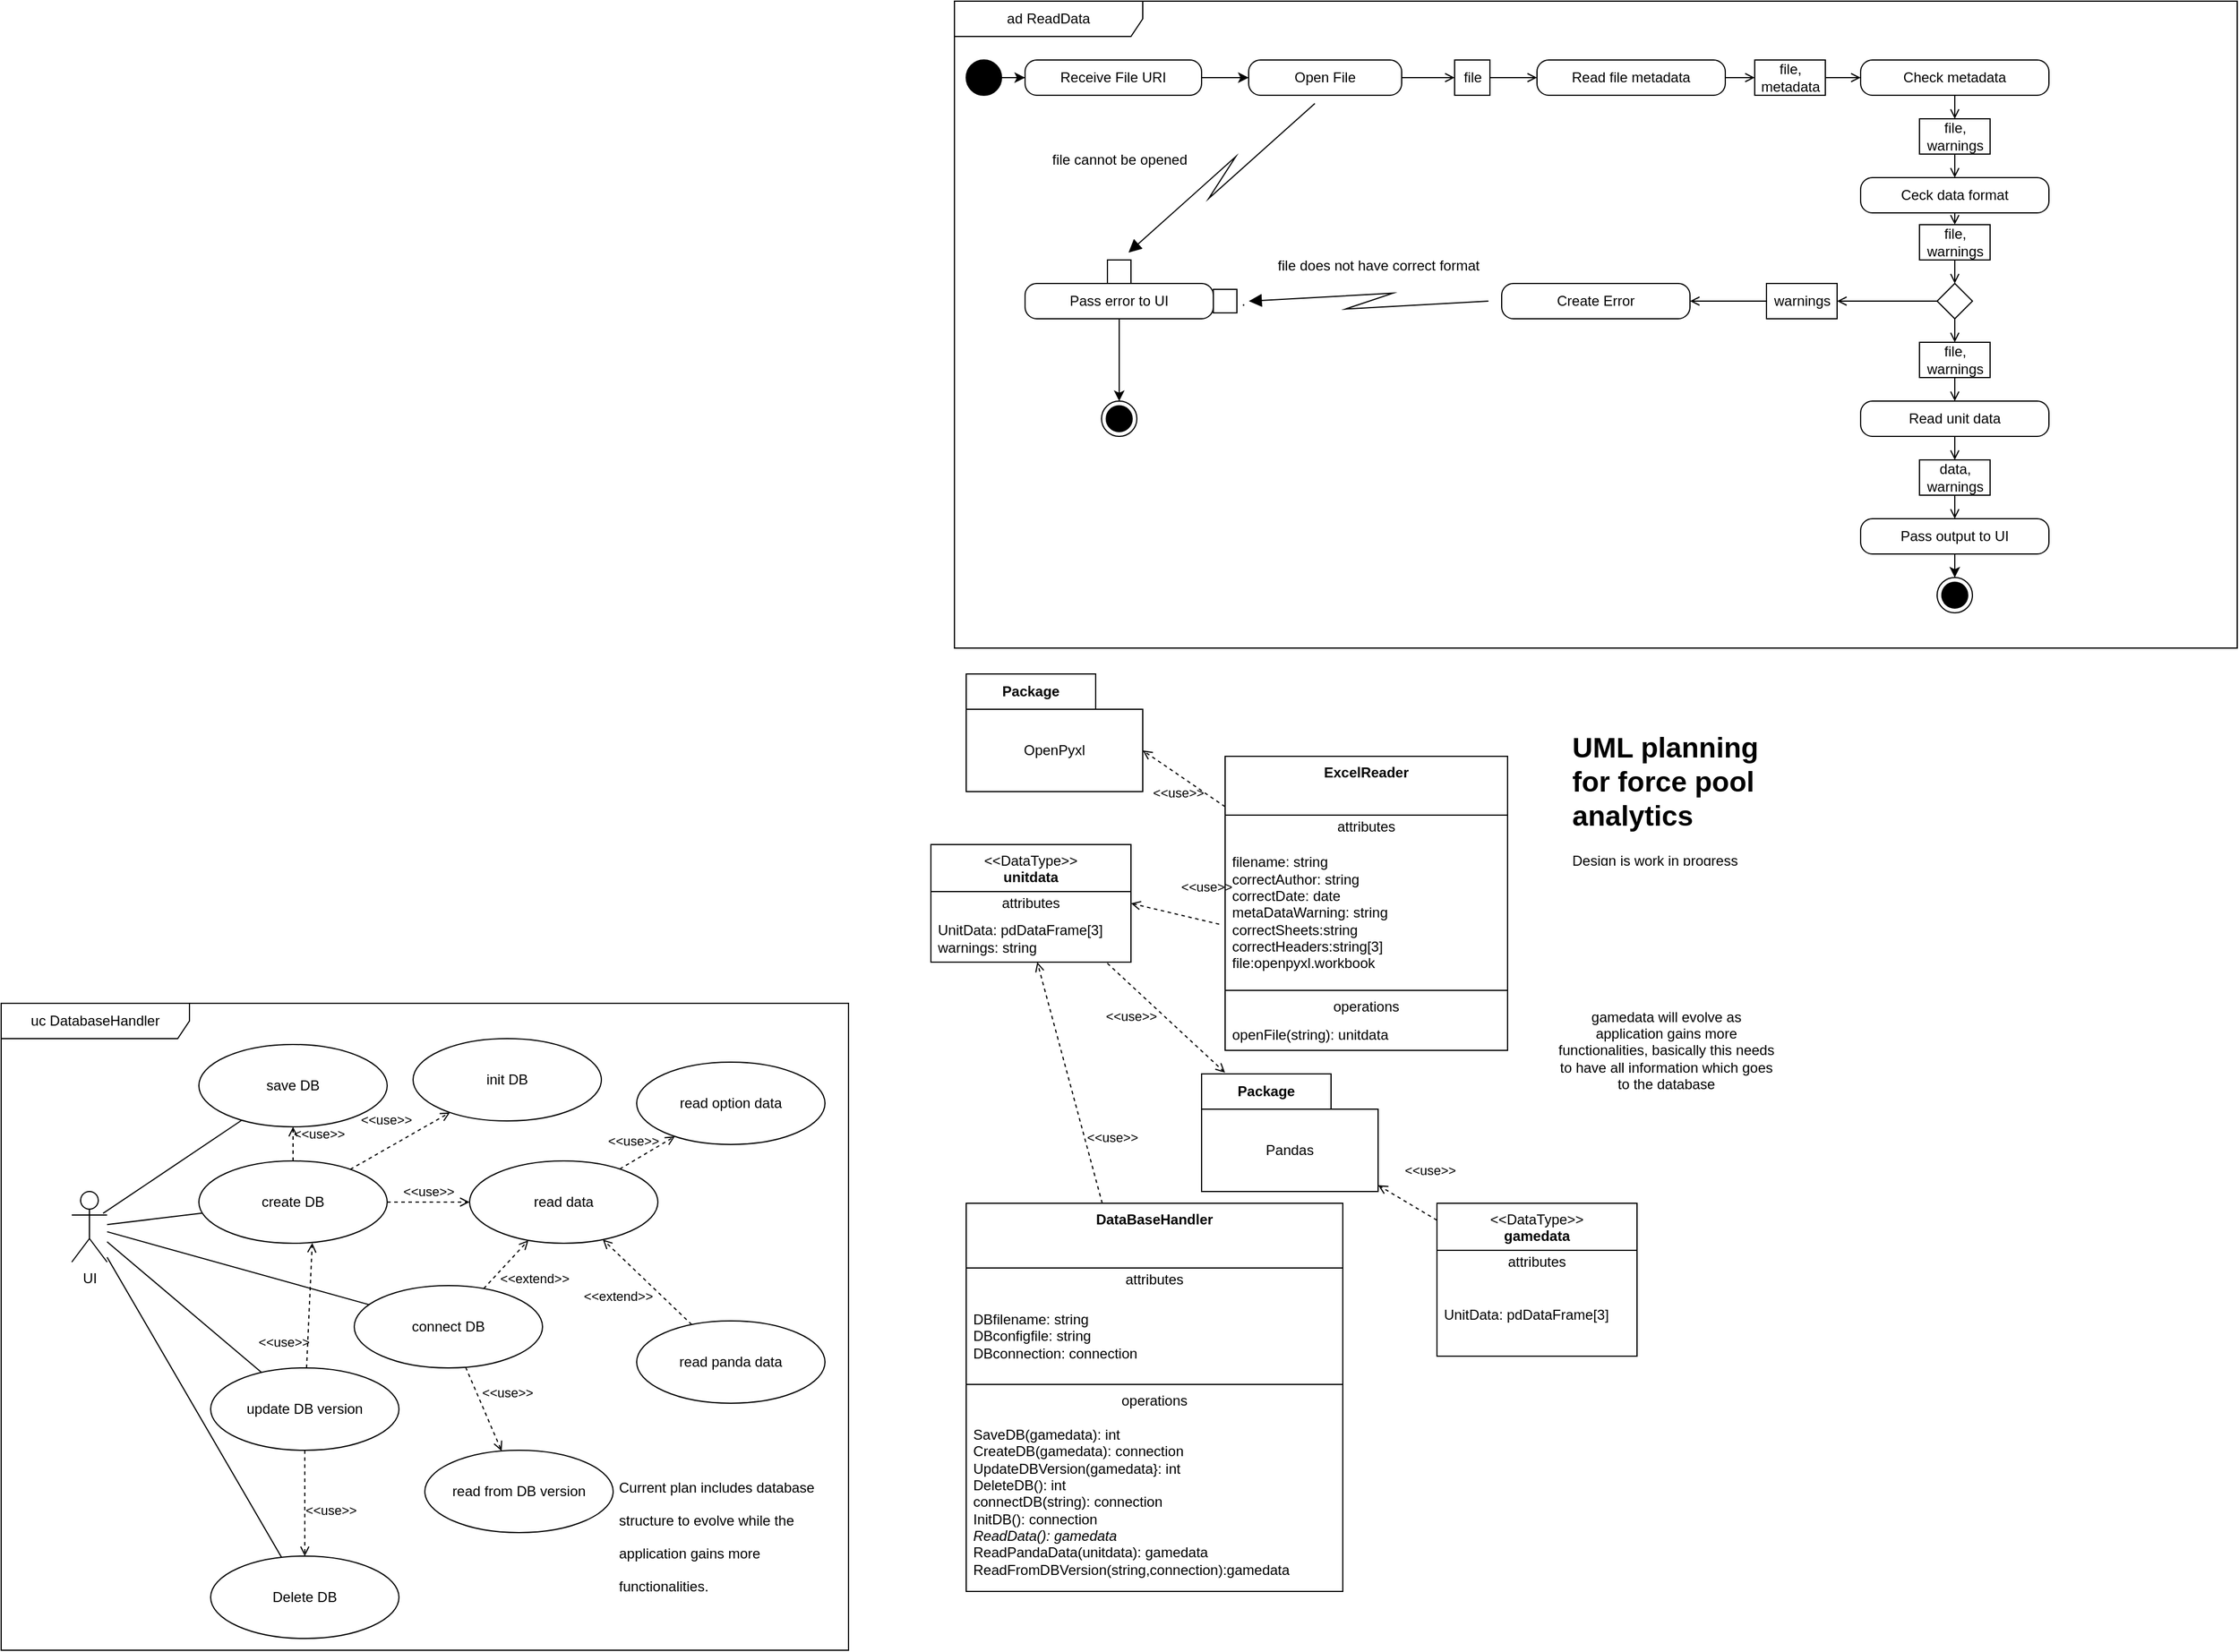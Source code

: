 <mxfile version="21.6.8" type="device">
  <diagram name="Page-1" id="DOlFsJQFJfXhihcVREWI">
    <mxGraphModel dx="3184" dy="1903" grid="1" gridSize="10" guides="1" tooltips="1" connect="1" arrows="1" fold="1" page="1" pageScale="1" pageWidth="1169" pageHeight="827" math="0" shadow="0">
      <root>
        <mxCell id="0" />
        <mxCell id="1" parent="0" />
        <mxCell id="wgWyfdXDKguZ-T_XWsIP-1" value="&lt;b&gt;ExcelReader&lt;/b&gt;&lt;br&gt;" style="swimlane;fontStyle=0;align=center;verticalAlign=top;childLayout=stackLayout;horizontal=1;startSize=50;horizontalStack=0;resizeParent=1;resizeParentMax=0;resizeLast=0;collapsible=0;marginBottom=0;html=1;whiteSpace=wrap;" parent="1" vertex="1">
          <mxGeometry x="260" y="70" width="240" height="250" as="geometry" />
        </mxCell>
        <mxCell id="wgWyfdXDKguZ-T_XWsIP-2" value="attributes" style="text;html=1;strokeColor=none;fillColor=none;align=center;verticalAlign=middle;spacingLeft=4;spacingRight=4;overflow=hidden;rotatable=0;points=[[0,0.5],[1,0.5]];portConstraint=eastwest;whiteSpace=wrap;" parent="wgWyfdXDKguZ-T_XWsIP-1" vertex="1">
          <mxGeometry y="50" width="240" height="20" as="geometry" />
        </mxCell>
        <mxCell id="wgWyfdXDKguZ-T_XWsIP-3" value="filename: string&lt;br&gt;correctAuthor: string&lt;br&gt;correctDate: date&lt;br&gt;metaDataWarning: string&lt;br&gt;correctSheets:string&lt;br&gt;correctHeaders:string[3]&lt;br&gt;file:openpyxl.workbook" style="text;html=1;strokeColor=none;fillColor=none;align=left;verticalAlign=middle;spacingLeft=4;spacingRight=4;overflow=hidden;rotatable=0;points=[[0,0.5],[1,0.5]];portConstraint=eastwest;whiteSpace=wrap;" parent="wgWyfdXDKguZ-T_XWsIP-1" vertex="1">
          <mxGeometry y="70" width="240" height="125" as="geometry" />
        </mxCell>
        <mxCell id="wgWyfdXDKguZ-T_XWsIP-6" value="" style="line;strokeWidth=1;fillColor=none;align=left;verticalAlign=middle;spacingTop=-1;spacingLeft=3;spacingRight=3;rotatable=0;labelPosition=right;points=[];portConstraint=eastwest;" parent="wgWyfdXDKguZ-T_XWsIP-1" vertex="1">
          <mxGeometry y="195" width="240" height="8" as="geometry" />
        </mxCell>
        <mxCell id="wgWyfdXDKguZ-T_XWsIP-7" value="operations" style="text;html=1;strokeColor=none;fillColor=none;align=center;verticalAlign=middle;spacingLeft=4;spacingRight=4;overflow=hidden;rotatable=0;points=[[0,0.5],[1,0.5]];portConstraint=eastwest;whiteSpace=wrap;" parent="wgWyfdXDKguZ-T_XWsIP-1" vertex="1">
          <mxGeometry y="203" width="240" height="20" as="geometry" />
        </mxCell>
        <mxCell id="wgWyfdXDKguZ-T_XWsIP-8" value="openFile(string): unitdata" style="text;html=1;strokeColor=none;fillColor=none;align=left;verticalAlign=middle;spacingLeft=4;spacingRight=4;overflow=hidden;rotatable=0;points=[[0,0.5],[1,0.5]];portConstraint=eastwest;whiteSpace=wrap;" parent="wgWyfdXDKguZ-T_XWsIP-1" vertex="1">
          <mxGeometry y="223" width="240" height="27" as="geometry" />
        </mxCell>
        <mxCell id="wgWyfdXDKguZ-T_XWsIP-14" value="Package" style="shape=folder;fontStyle=1;tabWidth=110;tabHeight=30;tabPosition=left;html=1;boundedLbl=1;labelInHeader=1;container=1;collapsible=0;whiteSpace=wrap;" parent="1" vertex="1">
          <mxGeometry x="240" y="340" width="150" height="100" as="geometry" />
        </mxCell>
        <mxCell id="wgWyfdXDKguZ-T_XWsIP-15" value="Pandas" style="html=1;strokeColor=none;resizeWidth=1;resizeHeight=1;fillColor=none;part=1;connectable=0;allowArrows=0;deletable=0;whiteSpace=wrap;" parent="wgWyfdXDKguZ-T_XWsIP-14" vertex="1">
          <mxGeometry width="150" height="70" relative="1" as="geometry">
            <mxPoint y="30" as="offset" />
          </mxGeometry>
        </mxCell>
        <mxCell id="wgWyfdXDKguZ-T_XWsIP-16" value="&amp;lt;&amp;lt;use&amp;gt;&amp;gt;" style="endArrow=open;html=1;rounded=0;align=center;verticalAlign=bottom;dashed=1;endFill=0;labelBackgroundColor=none;entryX=0.133;entryY=-0.01;entryDx=0;entryDy=0;entryPerimeter=0;exitX=0.882;exitY=1.025;exitDx=0;exitDy=0;exitPerimeter=0;" parent="1" source="wgWyfdXDKguZ-T_XWsIP-22" target="wgWyfdXDKguZ-T_XWsIP-14" edge="1">
          <mxGeometry x="-0.246" y="-26" relative="1" as="geometry">
            <mxPoint x="258" y="103" as="sourcePoint" />
            <mxPoint x="660" y="50" as="targetPoint" />
            <mxPoint as="offset" />
          </mxGeometry>
        </mxCell>
        <mxCell id="wgWyfdXDKguZ-T_XWsIP-17" value="" style="resizable=0;html=1;align=center;verticalAlign=top;labelBackgroundColor=none;" parent="wgWyfdXDKguZ-T_XWsIP-16" connectable="0" vertex="1">
          <mxGeometry relative="1" as="geometry" />
        </mxCell>
        <mxCell id="wgWyfdXDKguZ-T_XWsIP-19" value="&lt;h1&gt;UML planning for force pool analytics&lt;/h1&gt;&lt;div&gt;Design is work in progress&lt;/div&gt;&lt;div&gt;&lt;br&gt;&lt;/div&gt;" style="text;html=1;strokeColor=none;fillColor=none;spacing=5;spacingTop=-20;whiteSpace=wrap;overflow=hidden;rounded=0;" parent="1" vertex="1">
          <mxGeometry x="550" y="43" width="190" height="120" as="geometry" />
        </mxCell>
        <mxCell id="wgWyfdXDKguZ-T_XWsIP-20" value="&amp;lt;&amp;lt;DataType&amp;gt;&amp;gt;&lt;br&gt;&lt;b&gt;unitdata&lt;/b&gt;" style="swimlane;fontStyle=0;align=center;verticalAlign=top;childLayout=stackLayout;horizontal=1;startSize=40;horizontalStack=0;resizeParent=1;resizeParentMax=0;resizeLast=0;collapsible=0;marginBottom=0;html=1;whiteSpace=wrap;" parent="1" vertex="1">
          <mxGeometry x="10" y="145" width="170" height="100" as="geometry" />
        </mxCell>
        <mxCell id="wgWyfdXDKguZ-T_XWsIP-21" value="attributes" style="text;html=1;strokeColor=none;fillColor=none;align=center;verticalAlign=middle;spacingLeft=4;spacingRight=4;overflow=hidden;rotatable=0;points=[[0,0.5],[1,0.5]];portConstraint=eastwest;whiteSpace=wrap;" parent="wgWyfdXDKguZ-T_XWsIP-20" vertex="1">
          <mxGeometry y="40" width="170" height="20" as="geometry" />
        </mxCell>
        <mxCell id="wgWyfdXDKguZ-T_XWsIP-22" value="UnitData: pdDataFrame[3]&lt;br&gt;warnings: string" style="text;html=1;strokeColor=none;fillColor=none;align=left;verticalAlign=middle;spacingLeft=4;spacingRight=4;overflow=hidden;rotatable=0;points=[[0,0.5],[1,0.5]];portConstraint=eastwest;whiteSpace=wrap;" parent="wgWyfdXDKguZ-T_XWsIP-20" vertex="1">
          <mxGeometry y="60" width="170" height="40" as="geometry" />
        </mxCell>
        <mxCell id="wgWyfdXDKguZ-T_XWsIP-30" value="&amp;lt;&amp;lt;use&amp;gt;&amp;gt;" style="endArrow=open;html=1;rounded=0;align=center;verticalAlign=bottom;dashed=1;endFill=0;labelBackgroundColor=none;entryX=1;entryY=0.5;entryDx=0;entryDy=0;exitX=-0.021;exitY=0.582;exitDx=0;exitDy=0;exitPerimeter=0;" parent="1" source="wgWyfdXDKguZ-T_XWsIP-3" target="wgWyfdXDKguZ-T_XWsIP-21" edge="1">
          <mxGeometry x="-0.592" y="-20" relative="1" as="geometry">
            <mxPoint x="500" y="250" as="sourcePoint" />
            <mxPoint x="660" y="250" as="targetPoint" />
            <mxPoint as="offset" />
          </mxGeometry>
        </mxCell>
        <mxCell id="wgWyfdXDKguZ-T_XWsIP-34" value="ad ReadData" style="shape=umlFrame;whiteSpace=wrap;html=1;pointerEvents=0;recursiveResize=0;container=1;collapsible=0;width=160;" parent="1" vertex="1">
          <mxGeometry x="30" y="-572" width="1090" height="550" as="geometry" />
        </mxCell>
        <mxCell id="wgWyfdXDKguZ-T_XWsIP-79" value="" style="edgeStyle=orthogonalEdgeStyle;rounded=0;orthogonalLoop=1;jettySize=auto;html=1;" parent="wgWyfdXDKguZ-T_XWsIP-34" source="wgWyfdXDKguZ-T_XWsIP-40" target="wgWyfdXDKguZ-T_XWsIP-58" edge="1">
          <mxGeometry relative="1" as="geometry" />
        </mxCell>
        <mxCell id="wgWyfdXDKguZ-T_XWsIP-40" value="Receive File URI" style="html=1;dashed=0;rounded=1;absoluteArcSize=1;arcSize=20;verticalAlign=middle;align=center;whiteSpace=wrap;" parent="wgWyfdXDKguZ-T_XWsIP-34" vertex="1">
          <mxGeometry x="60" y="50" width="150" height="30" as="geometry" />
        </mxCell>
        <mxCell id="wgWyfdXDKguZ-T_XWsIP-60" value="Read file metadata" style="html=1;dashed=0;rounded=1;absoluteArcSize=1;arcSize=20;verticalAlign=middle;align=center;whiteSpace=wrap;" parent="wgWyfdXDKguZ-T_XWsIP-34" vertex="1">
          <mxGeometry x="495" y="50" width="160" height="30" as="geometry" />
        </mxCell>
        <mxCell id="wgWyfdXDKguZ-T_XWsIP-58" value="Open File" style="html=1;dashed=0;rounded=1;absoluteArcSize=1;arcSize=20;verticalAlign=middle;align=center;whiteSpace=wrap;" parent="wgWyfdXDKguZ-T_XWsIP-34" vertex="1">
          <mxGeometry x="250" y="50" width="130" height="30" as="geometry" />
        </mxCell>
        <mxCell id="wgWyfdXDKguZ-T_XWsIP-62" value="Check metadata" style="html=1;dashed=0;rounded=1;absoluteArcSize=1;arcSize=20;verticalAlign=middle;align=center;whiteSpace=wrap;" parent="wgWyfdXDKguZ-T_XWsIP-34" vertex="1">
          <mxGeometry x="770" y="50" width="160" height="30" as="geometry" />
        </mxCell>
        <mxCell id="wgWyfdXDKguZ-T_XWsIP-82" value="" style="edgeStyle=orthogonalEdgeStyle;rounded=0;orthogonalLoop=1;jettySize=auto;html=1;" parent="wgWyfdXDKguZ-T_XWsIP-34" source="wgWyfdXDKguZ-T_XWsIP-66" target="wgWyfdXDKguZ-T_XWsIP-69" edge="1">
          <mxGeometry relative="1" as="geometry" />
        </mxCell>
        <mxCell id="wgWyfdXDKguZ-T_XWsIP-66" value="Pass error to UI" style="html=1;dashed=0;rounded=1;absoluteArcSize=1;arcSize=20;verticalAlign=middle;align=center;whiteSpace=wrap;" parent="wgWyfdXDKguZ-T_XWsIP-34" vertex="1">
          <mxGeometry x="60" y="240" width="160" height="30" as="geometry" />
        </mxCell>
        <mxCell id="wgWyfdXDKguZ-T_XWsIP-64" value="Ceck data format" style="html=1;dashed=0;rounded=1;absoluteArcSize=1;arcSize=20;verticalAlign=middle;align=center;whiteSpace=wrap;" parent="wgWyfdXDKguZ-T_XWsIP-34" vertex="1">
          <mxGeometry x="770" y="150" width="160" height="30" as="geometry" />
        </mxCell>
        <mxCell id="wgWyfdXDKguZ-T_XWsIP-69" value="" style="ellipse;html=1;shape=endState;fillColor=strokeColor;" parent="wgWyfdXDKguZ-T_XWsIP-34" vertex="1">
          <mxGeometry x="125" y="340" width="30" height="30" as="geometry" />
        </mxCell>
        <mxCell id="wgWyfdXDKguZ-T_XWsIP-71" value="" style="edgeStyle=orthogonalEdgeStyle;rounded=0;orthogonalLoop=1;jettySize=auto;html=1;" parent="wgWyfdXDKguZ-T_XWsIP-34" source="wgWyfdXDKguZ-T_XWsIP-70" target="wgWyfdXDKguZ-T_XWsIP-40" edge="1">
          <mxGeometry relative="1" as="geometry" />
        </mxCell>
        <mxCell id="wgWyfdXDKguZ-T_XWsIP-70" value="" style="ellipse;fillColor=strokeColor;html=1;" parent="wgWyfdXDKguZ-T_XWsIP-34" vertex="1">
          <mxGeometry x="10" y="50" width="30" height="30" as="geometry" />
        </mxCell>
        <mxCell id="wgWyfdXDKguZ-T_XWsIP-77" value="" style="fontStyle=0;labelPosition=right;verticalLabelPosition=middle;align=left;verticalAlign=middle;spacingLeft=2;html=1;" parent="wgWyfdXDKguZ-T_XWsIP-34" vertex="1">
          <mxGeometry x="130" y="220" width="20" height="20" as="geometry" />
        </mxCell>
        <mxCell id="wgWyfdXDKguZ-T_XWsIP-78" value="" style="shape=mxgraph.lean_mapping.electronic_info_flow_edge;html=1;rounded=0;entryX=0.5;entryY=0;entryDx=0;entryDy=0;exitX=0.5;exitY=1;exitDx=0;exitDy=0;" parent="wgWyfdXDKguZ-T_XWsIP-34" source="wgWyfdXDKguZ-T_XWsIP-58" target="wgWyfdXDKguZ-T_XWsIP-77" edge="1">
          <mxGeometry width="160" relative="1" as="geometry">
            <mxPoint x="490" y="350" as="sourcePoint" />
            <mxPoint x="650" y="350" as="targetPoint" />
          </mxGeometry>
        </mxCell>
        <mxCell id="wgWyfdXDKguZ-T_XWsIP-81" value="file cannot be opened" style="text;html=1;align=center;verticalAlign=middle;resizable=0;points=[];autosize=1;strokeColor=none;fillColor=none;" parent="wgWyfdXDKguZ-T_XWsIP-34" vertex="1">
          <mxGeometry x="70" y="120" width="140" height="30" as="geometry" />
        </mxCell>
        <mxCell id="wgWyfdXDKguZ-T_XWsIP-83" value="file" style="html=1;rounded=0;" parent="wgWyfdXDKguZ-T_XWsIP-34" vertex="1">
          <mxGeometry x="425" y="50" width="30" height="30" as="geometry" />
        </mxCell>
        <mxCell id="wgWyfdXDKguZ-T_XWsIP-84" value="" style="endArrow=open;html=1;rounded=0;align=center;verticalAlign=top;endFill=0;labelBackgroundColor=none;endSize=6;exitX=1;exitY=0.5;exitDx=0;exitDy=0;" parent="wgWyfdXDKguZ-T_XWsIP-34" source="wgWyfdXDKguZ-T_XWsIP-58" target="wgWyfdXDKguZ-T_XWsIP-83" edge="1">
          <mxGeometry relative="1" as="geometry">
            <mxPoint x="310" y="-135" as="sourcePoint" />
          </mxGeometry>
        </mxCell>
        <mxCell id="wgWyfdXDKguZ-T_XWsIP-85" value="" style="endArrow=open;html=1;rounded=0;align=center;verticalAlign=top;endFill=0;labelBackgroundColor=none;endSize=6;" parent="wgWyfdXDKguZ-T_XWsIP-34" source="wgWyfdXDKguZ-T_XWsIP-83" target="wgWyfdXDKguZ-T_XWsIP-60" edge="1">
          <mxGeometry relative="1" as="geometry">
            <mxPoint x="465" y="-280" as="targetPoint" />
          </mxGeometry>
        </mxCell>
        <mxCell id="wgWyfdXDKguZ-T_XWsIP-86" value="file, &lt;br&gt;metadata" style="html=1;rounded=0;" parent="wgWyfdXDKguZ-T_XWsIP-34" vertex="1">
          <mxGeometry x="680" y="50" width="60" height="30" as="geometry" />
        </mxCell>
        <mxCell id="wgWyfdXDKguZ-T_XWsIP-87" value="" style="endArrow=open;html=1;rounded=0;align=center;verticalAlign=top;endFill=0;labelBackgroundColor=none;endSize=6;" parent="wgWyfdXDKguZ-T_XWsIP-34" source="wgWyfdXDKguZ-T_XWsIP-60" target="wgWyfdXDKguZ-T_XWsIP-86" edge="1">
          <mxGeometry relative="1" as="geometry">
            <mxPoint x="510" y="145" as="sourcePoint" />
          </mxGeometry>
        </mxCell>
        <mxCell id="wgWyfdXDKguZ-T_XWsIP-88" value="" style="endArrow=open;html=1;rounded=0;align=center;verticalAlign=top;endFill=0;labelBackgroundColor=none;endSize=6;" parent="wgWyfdXDKguZ-T_XWsIP-34" source="wgWyfdXDKguZ-T_XWsIP-86" target="wgWyfdXDKguZ-T_XWsIP-62" edge="1">
          <mxGeometry relative="1" as="geometry">
            <mxPoint x="640" y="145" as="targetPoint" />
          </mxGeometry>
        </mxCell>
        <mxCell id="wgWyfdXDKguZ-T_XWsIP-90" value="file,&lt;br&gt;warnings" style="html=1;rounded=0;" parent="wgWyfdXDKguZ-T_XWsIP-34" vertex="1">
          <mxGeometry x="820" y="100" width="60" height="30" as="geometry" />
        </mxCell>
        <mxCell id="wgWyfdXDKguZ-T_XWsIP-91" value="" style="endArrow=open;html=1;rounded=0;align=center;verticalAlign=top;endFill=0;labelBackgroundColor=none;endSize=6;" parent="wgWyfdXDKguZ-T_XWsIP-34" source="wgWyfdXDKguZ-T_XWsIP-62" target="wgWyfdXDKguZ-T_XWsIP-90" edge="1">
          <mxGeometry relative="1" as="geometry">
            <mxPoint x="510" y="145" as="sourcePoint" />
          </mxGeometry>
        </mxCell>
        <mxCell id="wgWyfdXDKguZ-T_XWsIP-92" value="" style="endArrow=open;html=1;rounded=0;align=center;verticalAlign=top;endFill=0;labelBackgroundColor=none;endSize=6;" parent="wgWyfdXDKguZ-T_XWsIP-34" source="wgWyfdXDKguZ-T_XWsIP-90" target="wgWyfdXDKguZ-T_XWsIP-64" edge="1">
          <mxGeometry relative="1" as="geometry">
            <mxPoint x="640" y="145" as="targetPoint" />
          </mxGeometry>
        </mxCell>
        <mxCell id="wgWyfdXDKguZ-T_XWsIP-94" value="" style="rhombus;" parent="wgWyfdXDKguZ-T_XWsIP-34" vertex="1">
          <mxGeometry x="835" y="240" width="30" height="30" as="geometry" />
        </mxCell>
        <mxCell id="wgWyfdXDKguZ-T_XWsIP-95" value="Create Error" style="html=1;dashed=0;rounded=1;absoluteArcSize=1;arcSize=20;verticalAlign=middle;align=center;whiteSpace=wrap;" parent="wgWyfdXDKguZ-T_XWsIP-34" vertex="1">
          <mxGeometry x="465" y="240" width="160" height="30" as="geometry" />
        </mxCell>
        <mxCell id="wgWyfdXDKguZ-T_XWsIP-97" value="." style="fontStyle=0;labelPosition=right;verticalLabelPosition=middle;align=left;verticalAlign=middle;spacingLeft=2;html=1;" parent="wgWyfdXDKguZ-T_XWsIP-34" vertex="1">
          <mxGeometry x="220" y="245" width="20" height="20" as="geometry" />
        </mxCell>
        <mxCell id="wgWyfdXDKguZ-T_XWsIP-101" value="" style="shape=mxgraph.lean_mapping.electronic_info_flow_edge;html=1;rounded=0;" parent="wgWyfdXDKguZ-T_XWsIP-34" source="wgWyfdXDKguZ-T_XWsIP-95" target="wgWyfdXDKguZ-T_XWsIP-97" edge="1">
          <mxGeometry width="160" relative="1" as="geometry">
            <mxPoint x="490" y="150" as="sourcePoint" />
            <mxPoint x="650" y="150" as="targetPoint" />
          </mxGeometry>
        </mxCell>
        <mxCell id="wgWyfdXDKguZ-T_XWsIP-103" value="Read unit data" style="html=1;dashed=0;rounded=1;absoluteArcSize=1;arcSize=20;verticalAlign=middle;align=center;whiteSpace=wrap;" parent="wgWyfdXDKguZ-T_XWsIP-34" vertex="1">
          <mxGeometry x="770" y="340" width="160" height="30" as="geometry" />
        </mxCell>
        <mxCell id="wgWyfdXDKguZ-T_XWsIP-105" style="edgeStyle=orthogonalEdgeStyle;rounded=0;orthogonalLoop=1;jettySize=auto;html=1;exitX=0.5;exitY=1;exitDx=0;exitDy=0;" parent="wgWyfdXDKguZ-T_XWsIP-34" source="wgWyfdXDKguZ-T_XWsIP-103" target="wgWyfdXDKguZ-T_XWsIP-103" edge="1">
          <mxGeometry relative="1" as="geometry" />
        </mxCell>
        <mxCell id="wgWyfdXDKguZ-T_XWsIP-109" value="" style="edgeStyle=orthogonalEdgeStyle;rounded=0;orthogonalLoop=1;jettySize=auto;html=1;" parent="wgWyfdXDKguZ-T_XWsIP-34" source="wgWyfdXDKguZ-T_XWsIP-106" target="wgWyfdXDKguZ-T_XWsIP-108" edge="1">
          <mxGeometry relative="1" as="geometry" />
        </mxCell>
        <mxCell id="wgWyfdXDKguZ-T_XWsIP-106" value="Pass output to UI" style="html=1;dashed=0;rounded=1;absoluteArcSize=1;arcSize=20;verticalAlign=middle;align=center;whiteSpace=wrap;" parent="wgWyfdXDKguZ-T_XWsIP-34" vertex="1">
          <mxGeometry x="770" y="440" width="160" height="30" as="geometry" />
        </mxCell>
        <mxCell id="wgWyfdXDKguZ-T_XWsIP-108" value="" style="ellipse;html=1;shape=endState;fillColor=strokeColor;" parent="wgWyfdXDKguZ-T_XWsIP-34" vertex="1">
          <mxGeometry x="835" y="490" width="30" height="30" as="geometry" />
        </mxCell>
        <mxCell id="wgWyfdXDKguZ-T_XWsIP-110" value="file,&lt;br&gt;warnings" style="html=1;rounded=0;" parent="wgWyfdXDKguZ-T_XWsIP-34" vertex="1">
          <mxGeometry x="820" y="190" width="60" height="30" as="geometry" />
        </mxCell>
        <mxCell id="wgWyfdXDKguZ-T_XWsIP-111" value="" style="endArrow=open;html=1;rounded=0;align=center;verticalAlign=top;endFill=0;labelBackgroundColor=none;endSize=6;" parent="wgWyfdXDKguZ-T_XWsIP-34" source="wgWyfdXDKguZ-T_XWsIP-64" target="wgWyfdXDKguZ-T_XWsIP-110" edge="1">
          <mxGeometry relative="1" as="geometry">
            <mxPoint x="480" y="397" as="sourcePoint" />
          </mxGeometry>
        </mxCell>
        <mxCell id="wgWyfdXDKguZ-T_XWsIP-112" value="" style="endArrow=open;html=1;rounded=0;align=center;verticalAlign=top;endFill=0;labelBackgroundColor=none;endSize=6;" parent="wgWyfdXDKguZ-T_XWsIP-34" source="wgWyfdXDKguZ-T_XWsIP-110" target="wgWyfdXDKguZ-T_XWsIP-94" edge="1">
          <mxGeometry relative="1" as="geometry">
            <mxPoint x="610" y="397" as="targetPoint" />
          </mxGeometry>
        </mxCell>
        <mxCell id="wgWyfdXDKguZ-T_XWsIP-116" value="warnings" style="html=1;rounded=0;" parent="wgWyfdXDKguZ-T_XWsIP-34" vertex="1">
          <mxGeometry x="690" y="240" width="60" height="30" as="geometry" />
        </mxCell>
        <mxCell id="wgWyfdXDKguZ-T_XWsIP-117" value="" style="endArrow=open;html=1;rounded=0;align=center;verticalAlign=top;endFill=0;labelBackgroundColor=none;endSize=6;" parent="wgWyfdXDKguZ-T_XWsIP-34" source="wgWyfdXDKguZ-T_XWsIP-94" target="wgWyfdXDKguZ-T_XWsIP-116" edge="1">
          <mxGeometry relative="1" as="geometry">
            <mxPoint x="820" y="225" as="sourcePoint" />
          </mxGeometry>
        </mxCell>
        <mxCell id="wgWyfdXDKguZ-T_XWsIP-118" value="" style="endArrow=open;html=1;rounded=0;align=center;verticalAlign=top;endFill=0;labelBackgroundColor=none;endSize=6;" parent="wgWyfdXDKguZ-T_XWsIP-34" source="wgWyfdXDKguZ-T_XWsIP-116" target="wgWyfdXDKguZ-T_XWsIP-95" edge="1">
          <mxGeometry relative="1" as="geometry">
            <mxPoint x="760" y="225" as="targetPoint" />
          </mxGeometry>
        </mxCell>
        <mxCell id="wgWyfdXDKguZ-T_XWsIP-113" value="file,&lt;br&gt;warnings" style="html=1;rounded=0;" parent="wgWyfdXDKguZ-T_XWsIP-34" vertex="1">
          <mxGeometry x="820" y="290" width="60" height="30" as="geometry" />
        </mxCell>
        <mxCell id="wgWyfdXDKguZ-T_XWsIP-115" value="" style="endArrow=open;html=1;rounded=0;align=center;verticalAlign=top;endFill=0;labelBackgroundColor=none;endSize=6;" parent="wgWyfdXDKguZ-T_XWsIP-34" source="wgWyfdXDKguZ-T_XWsIP-113" target="wgWyfdXDKguZ-T_XWsIP-103" edge="1">
          <mxGeometry relative="1" as="geometry">
            <mxPoint x="620" y="407" as="targetPoint" />
          </mxGeometry>
        </mxCell>
        <mxCell id="wgWyfdXDKguZ-T_XWsIP-114" value="" style="endArrow=open;html=1;rounded=0;align=center;verticalAlign=top;endFill=0;labelBackgroundColor=none;endSize=6;" parent="wgWyfdXDKguZ-T_XWsIP-34" source="wgWyfdXDKguZ-T_XWsIP-94" target="wgWyfdXDKguZ-T_XWsIP-113" edge="1">
          <mxGeometry relative="1" as="geometry">
            <mxPoint x="490" y="407" as="sourcePoint" />
          </mxGeometry>
        </mxCell>
        <mxCell id="wgWyfdXDKguZ-T_XWsIP-119" value="data,&lt;br&gt;warnings" style="html=1;rounded=0;" parent="wgWyfdXDKguZ-T_XWsIP-34" vertex="1">
          <mxGeometry x="820" y="390" width="60" height="30" as="geometry" />
        </mxCell>
        <mxCell id="wgWyfdXDKguZ-T_XWsIP-120" value="" style="endArrow=open;html=1;rounded=0;align=center;verticalAlign=top;endFill=0;labelBackgroundColor=none;endSize=6;" parent="wgWyfdXDKguZ-T_XWsIP-34" source="wgWyfdXDKguZ-T_XWsIP-103" target="wgWyfdXDKguZ-T_XWsIP-119" edge="1">
          <mxGeometry relative="1" as="geometry">
            <mxPoint x="470" y="375" as="sourcePoint" />
          </mxGeometry>
        </mxCell>
        <mxCell id="wgWyfdXDKguZ-T_XWsIP-121" value="" style="endArrow=open;html=1;rounded=0;align=center;verticalAlign=top;endFill=0;labelBackgroundColor=none;endSize=6;" parent="wgWyfdXDKguZ-T_XWsIP-34" source="wgWyfdXDKguZ-T_XWsIP-119" target="wgWyfdXDKguZ-T_XWsIP-106" edge="1">
          <mxGeometry relative="1" as="geometry">
            <mxPoint x="600" y="375" as="targetPoint" />
          </mxGeometry>
        </mxCell>
        <mxCell id="wgWyfdXDKguZ-T_XWsIP-102" value="file does not have correct format" style="text;html=1;align=center;verticalAlign=middle;resizable=0;points=[];autosize=1;strokeColor=none;fillColor=none;" parent="wgWyfdXDKguZ-T_XWsIP-34" vertex="1">
          <mxGeometry x="265" y="210" width="190" height="30" as="geometry" />
        </mxCell>
        <mxCell id="wgWyfdXDKguZ-T_XWsIP-122" value="Package" style="shape=folder;fontStyle=1;tabWidth=110;tabHeight=30;tabPosition=left;html=1;boundedLbl=1;labelInHeader=1;container=1;collapsible=0;whiteSpace=wrap;" parent="1" vertex="1">
          <mxGeometry x="40" width="150" height="100" as="geometry" />
        </mxCell>
        <mxCell id="wgWyfdXDKguZ-T_XWsIP-123" value="OpenPyxl" style="html=1;strokeColor=none;resizeWidth=1;resizeHeight=1;fillColor=none;part=1;connectable=0;allowArrows=0;deletable=0;whiteSpace=wrap;" parent="wgWyfdXDKguZ-T_XWsIP-122" vertex="1">
          <mxGeometry width="150" height="70" relative="1" as="geometry">
            <mxPoint y="30" as="offset" />
          </mxGeometry>
        </mxCell>
        <mxCell id="wgWyfdXDKguZ-T_XWsIP-124" value="&amp;lt;&amp;lt;use&amp;gt;&amp;gt;" style="endArrow=open;html=1;rounded=0;align=center;verticalAlign=bottom;dashed=1;endFill=0;labelBackgroundColor=none;entryX=0;entryY=0;entryDx=150;entryDy=65;entryPerimeter=0;" parent="1" source="wgWyfdXDKguZ-T_XWsIP-1" target="wgWyfdXDKguZ-T_XWsIP-122" edge="1">
          <mxGeometry x="-0.183" y="20" relative="1" as="geometry">
            <mxPoint x="500" y="240" as="sourcePoint" />
            <mxPoint x="660" y="240" as="targetPoint" />
            <mxPoint as="offset" />
          </mxGeometry>
        </mxCell>
        <mxCell id="wgWyfdXDKguZ-T_XWsIP-127" value="uc DatabaseHandler" style="shape=umlFrame;whiteSpace=wrap;html=1;pointerEvents=0;recursiveResize=0;container=1;collapsible=0;width=160;" parent="1" vertex="1">
          <mxGeometry x="-780" y="280" width="720" height="550" as="geometry" />
        </mxCell>
        <mxCell id="wgWyfdXDKguZ-T_XWsIP-128" value="UI" style="shape=umlActor;verticalLabelPosition=bottom;verticalAlign=top;html=1;" parent="wgWyfdXDKguZ-T_XWsIP-127" vertex="1">
          <mxGeometry x="60" y="160" width="30" height="60" as="geometry" />
        </mxCell>
        <mxCell id="wgWyfdXDKguZ-T_XWsIP-135" value="save DB" style="ellipse;html=1;whiteSpace=wrap;" parent="wgWyfdXDKguZ-T_XWsIP-127" vertex="1">
          <mxGeometry x="168" y="35" width="160" height="70" as="geometry" />
        </mxCell>
        <mxCell id="wgWyfdXDKguZ-T_XWsIP-136" value="create DB" style="ellipse;html=1;whiteSpace=wrap;" parent="wgWyfdXDKguZ-T_XWsIP-127" vertex="1">
          <mxGeometry x="168" y="134" width="160" height="70" as="geometry" />
        </mxCell>
        <mxCell id="wgWyfdXDKguZ-T_XWsIP-137" value="init DB" style="ellipse;html=1;whiteSpace=wrap;" parent="wgWyfdXDKguZ-T_XWsIP-127" vertex="1">
          <mxGeometry x="350" y="30" width="160" height="70" as="geometry" />
        </mxCell>
        <mxCell id="wgWyfdXDKguZ-T_XWsIP-138" value="connect DB" style="ellipse;html=1;whiteSpace=wrap;" parent="wgWyfdXDKguZ-T_XWsIP-127" vertex="1">
          <mxGeometry x="300" y="240" width="160" height="70" as="geometry" />
        </mxCell>
        <mxCell id="wgWyfdXDKguZ-T_XWsIP-139" value="update DB version" style="ellipse;html=1;whiteSpace=wrap;" parent="wgWyfdXDKguZ-T_XWsIP-127" vertex="1">
          <mxGeometry x="178" y="310" width="160" height="70" as="geometry" />
        </mxCell>
        <mxCell id="wgWyfdXDKguZ-T_XWsIP-142" value="Delete DB" style="ellipse;html=1;whiteSpace=wrap;" parent="wgWyfdXDKguZ-T_XWsIP-127" vertex="1">
          <mxGeometry x="178" y="470" width="160" height="70" as="geometry" />
        </mxCell>
        <mxCell id="wgWyfdXDKguZ-T_XWsIP-143" value="read data" style="ellipse;html=1;whiteSpace=wrap;" parent="wgWyfdXDKguZ-T_XWsIP-127" vertex="1">
          <mxGeometry x="398" y="134" width="160" height="70" as="geometry" />
        </mxCell>
        <mxCell id="wgWyfdXDKguZ-T_XWsIP-144" value="read panda data" style="ellipse;html=1;whiteSpace=wrap;" parent="wgWyfdXDKguZ-T_XWsIP-127" vertex="1">
          <mxGeometry x="540" y="270" width="160" height="70" as="geometry" />
        </mxCell>
        <mxCell id="wgWyfdXDKguZ-T_XWsIP-145" value="read from DB version" style="ellipse;html=1;whiteSpace=wrap;" parent="wgWyfdXDKguZ-T_XWsIP-127" vertex="1">
          <mxGeometry x="360" y="380" width="160" height="70" as="geometry" />
        </mxCell>
        <mxCell id="wgWyfdXDKguZ-T_XWsIP-147" value="&amp;lt;&amp;lt;extend&amp;gt;&amp;gt;" style="html=1;verticalAlign=bottom;labelBackgroundColor=none;endArrow=open;endFill=0;dashed=1;rounded=0;" parent="wgWyfdXDKguZ-T_XWsIP-127" source="wgWyfdXDKguZ-T_XWsIP-144" target="wgWyfdXDKguZ-T_XWsIP-143" edge="1">
          <mxGeometry x="0.067" y="33" width="160" relative="1" as="geometry">
            <mxPoint x="160" y="300" as="sourcePoint" />
            <mxPoint x="320" y="300" as="targetPoint" />
            <mxPoint as="offset" />
          </mxGeometry>
        </mxCell>
        <mxCell id="wgWyfdXDKguZ-T_XWsIP-148" value="&amp;lt;&amp;lt;extend&amp;gt;&amp;gt;" style="html=1;verticalAlign=bottom;labelBackgroundColor=none;endArrow=open;endFill=0;dashed=1;rounded=0;" parent="wgWyfdXDKguZ-T_XWsIP-127" source="wgWyfdXDKguZ-T_XWsIP-138" target="wgWyfdXDKguZ-T_XWsIP-143" edge="1">
          <mxGeometry x="0.031" y="-32" width="160" relative="1" as="geometry">
            <mxPoint x="620" y="179" as="sourcePoint" />
            <mxPoint x="568" y="179" as="targetPoint" />
            <mxPoint as="offset" />
          </mxGeometry>
        </mxCell>
        <mxCell id="wgWyfdXDKguZ-T_XWsIP-149" value="&amp;lt;&amp;lt;use&amp;gt;&amp;gt;" style="html=1;verticalAlign=bottom;labelBackgroundColor=none;endArrow=open;endFill=0;dashed=1;rounded=0;" parent="wgWyfdXDKguZ-T_XWsIP-127" source="wgWyfdXDKguZ-T_XWsIP-136" target="wgWyfdXDKguZ-T_XWsIP-137" edge="1">
          <mxGeometry x="-0.13" y="14" width="160" relative="1" as="geometry">
            <mxPoint x="160" y="300" as="sourcePoint" />
            <mxPoint x="320" y="300" as="targetPoint" />
            <mxPoint as="offset" />
          </mxGeometry>
        </mxCell>
        <mxCell id="wgWyfdXDKguZ-T_XWsIP-150" value="&amp;lt;&amp;lt;use&amp;gt;&amp;gt;" style="html=1;verticalAlign=bottom;labelBackgroundColor=none;endArrow=open;endFill=0;dashed=1;rounded=0;" parent="wgWyfdXDKguZ-T_XWsIP-127" source="wgWyfdXDKguZ-T_XWsIP-136" target="wgWyfdXDKguZ-T_XWsIP-135" edge="1">
          <mxGeometry x="-0.035" y="-22" width="160" relative="1" as="geometry">
            <mxPoint x="315" y="154" as="sourcePoint" />
            <mxPoint x="431" y="105" as="targetPoint" />
            <mxPoint as="offset" />
          </mxGeometry>
        </mxCell>
        <mxCell id="wgWyfdXDKguZ-T_XWsIP-151" value="&amp;lt;&amp;lt;use&amp;gt;&amp;gt;" style="html=1;verticalAlign=bottom;labelBackgroundColor=none;endArrow=open;endFill=0;dashed=1;rounded=0;" parent="wgWyfdXDKguZ-T_XWsIP-127" source="wgWyfdXDKguZ-T_XWsIP-136" target="wgWyfdXDKguZ-T_XWsIP-143" edge="1">
          <mxGeometry width="160" relative="1" as="geometry">
            <mxPoint x="315" y="154" as="sourcePoint" />
            <mxPoint x="431" y="105" as="targetPoint" />
          </mxGeometry>
        </mxCell>
        <mxCell id="wgWyfdXDKguZ-T_XWsIP-152" value="&amp;lt;&amp;lt;use&amp;gt;&amp;gt;" style="html=1;verticalAlign=bottom;labelBackgroundColor=none;endArrow=open;endFill=0;dashed=1;rounded=0;entryX=0.602;entryY=0.996;entryDx=0;entryDy=0;entryPerimeter=0;" parent="wgWyfdXDKguZ-T_XWsIP-127" source="wgWyfdXDKguZ-T_XWsIP-139" target="wgWyfdXDKguZ-T_XWsIP-136" edge="1">
          <mxGeometry x="-0.767" y="20" width="160" relative="1" as="geometry">
            <mxPoint x="338" y="179" as="sourcePoint" />
            <mxPoint x="408" y="179" as="targetPoint" />
            <mxPoint as="offset" />
          </mxGeometry>
        </mxCell>
        <mxCell id="wgWyfdXDKguZ-T_XWsIP-153" value="&amp;lt;&amp;lt;use&amp;gt;&amp;gt;" style="html=1;verticalAlign=bottom;labelBackgroundColor=none;endArrow=open;endFill=0;dashed=1;rounded=0;" parent="wgWyfdXDKguZ-T_XWsIP-127" source="wgWyfdXDKguZ-T_XWsIP-139" target="wgWyfdXDKguZ-T_XWsIP-142" edge="1">
          <mxGeometry x="0.333" y="22" width="160" relative="1" as="geometry">
            <mxPoint x="338" y="179" as="sourcePoint" />
            <mxPoint x="408" y="179" as="targetPoint" />
            <mxPoint as="offset" />
          </mxGeometry>
        </mxCell>
        <mxCell id="wgWyfdXDKguZ-T_XWsIP-154" value="&amp;lt;&amp;lt;use&amp;gt;&amp;gt;" style="html=1;verticalAlign=bottom;labelBackgroundColor=none;endArrow=open;endFill=0;dashed=1;rounded=0;" parent="wgWyfdXDKguZ-T_XWsIP-127" source="wgWyfdXDKguZ-T_XWsIP-138" target="wgWyfdXDKguZ-T_XWsIP-145" edge="1">
          <mxGeometry x="0.085" y="20" width="160" relative="1" as="geometry">
            <mxPoint x="338" y="179" as="sourcePoint" />
            <mxPoint x="408" y="179" as="targetPoint" />
            <mxPoint as="offset" />
          </mxGeometry>
        </mxCell>
        <mxCell id="wgWyfdXDKguZ-T_XWsIP-155" value="" style="endArrow=none;html=1;rounded=0;exitX=0.886;exitY=0.31;exitDx=0;exitDy=0;exitPerimeter=0;" parent="wgWyfdXDKguZ-T_XWsIP-127" source="wgWyfdXDKguZ-T_XWsIP-128" target="wgWyfdXDKguZ-T_XWsIP-135" edge="1">
          <mxGeometry width="50" height="50" relative="1" as="geometry">
            <mxPoint x="90" y="160" as="sourcePoint" />
            <mxPoint x="140" y="110" as="targetPoint" />
          </mxGeometry>
        </mxCell>
        <mxCell id="wgWyfdXDKguZ-T_XWsIP-156" value="" style="endArrow=none;html=1;rounded=0;" parent="wgWyfdXDKguZ-T_XWsIP-127" source="wgWyfdXDKguZ-T_XWsIP-128" target="wgWyfdXDKguZ-T_XWsIP-136" edge="1">
          <mxGeometry width="50" height="50" relative="1" as="geometry">
            <mxPoint x="100" y="170" as="sourcePoint" />
            <mxPoint x="209" y="108" as="targetPoint" />
          </mxGeometry>
        </mxCell>
        <mxCell id="wgWyfdXDKguZ-T_XWsIP-157" value="" style="endArrow=none;html=1;rounded=0;" parent="wgWyfdXDKguZ-T_XWsIP-127" source="wgWyfdXDKguZ-T_XWsIP-128" target="wgWyfdXDKguZ-T_XWsIP-138" edge="1">
          <mxGeometry width="50" height="50" relative="1" as="geometry">
            <mxPoint x="100" y="198" as="sourcePoint" />
            <mxPoint x="181" y="188" as="targetPoint" />
          </mxGeometry>
        </mxCell>
        <mxCell id="wgWyfdXDKguZ-T_XWsIP-158" value="" style="endArrow=none;html=1;rounded=0;" parent="wgWyfdXDKguZ-T_XWsIP-127" source="wgWyfdXDKguZ-T_XWsIP-128" target="wgWyfdXDKguZ-T_XWsIP-139" edge="1">
          <mxGeometry width="50" height="50" relative="1" as="geometry">
            <mxPoint x="100" y="205" as="sourcePoint" />
            <mxPoint x="334" y="284" as="targetPoint" />
          </mxGeometry>
        </mxCell>
        <mxCell id="wgWyfdXDKguZ-T_XWsIP-159" value="" style="endArrow=none;html=1;rounded=0;" parent="wgWyfdXDKguZ-T_XWsIP-127" source="wgWyfdXDKguZ-T_XWsIP-128" target="wgWyfdXDKguZ-T_XWsIP-142" edge="1">
          <mxGeometry width="50" height="50" relative="1" as="geometry">
            <mxPoint x="46" y="283" as="sourcePoint" />
            <mxPoint x="186" y="447" as="targetPoint" />
          </mxGeometry>
        </mxCell>
        <mxCell id="wgWyfdXDKguZ-T_XWsIP-160" value="&lt;h1 style=&quot;line-height: 100%;&quot;&gt;&lt;span style=&quot;font-size: 12px; font-weight: 400;&quot;&gt;Current plan includes database structure to evolve while the application gains more functionalities.&lt;/span&gt;&lt;/h1&gt;" style="text;html=1;strokeColor=none;fillColor=none;spacing=5;spacingTop=-20;whiteSpace=wrap;overflow=hidden;rounded=0;" parent="wgWyfdXDKguZ-T_XWsIP-127" vertex="1">
          <mxGeometry x="520" y="390" width="190" height="120" as="geometry" />
        </mxCell>
        <mxCell id="wgWyfdXDKguZ-T_XWsIP-177" value="read option data" style="ellipse;html=1;whiteSpace=wrap;" parent="wgWyfdXDKguZ-T_XWsIP-127" vertex="1">
          <mxGeometry x="540" y="50" width="160" height="70" as="geometry" />
        </mxCell>
        <mxCell id="wgWyfdXDKguZ-T_XWsIP-178" value="&amp;lt;&amp;lt;use&amp;gt;&amp;gt;" style="html=1;verticalAlign=bottom;labelBackgroundColor=none;endArrow=open;endFill=0;dashed=1;rounded=0;" parent="wgWyfdXDKguZ-T_XWsIP-127" source="wgWyfdXDKguZ-T_XWsIP-143" target="wgWyfdXDKguZ-T_XWsIP-177" edge="1">
          <mxGeometry x="-0.357" y="7" width="160" relative="1" as="geometry">
            <mxPoint x="315" y="154" as="sourcePoint" />
            <mxPoint x="431" y="105" as="targetPoint" />
            <mxPoint as="offset" />
          </mxGeometry>
        </mxCell>
        <mxCell id="wgWyfdXDKguZ-T_XWsIP-161" value="&lt;b&gt;DataBaseHandler&lt;/b&gt;" style="swimlane;fontStyle=0;align=center;verticalAlign=top;childLayout=stackLayout;horizontal=1;startSize=55;horizontalStack=0;resizeParent=1;resizeParentMax=0;resizeLast=0;collapsible=0;marginBottom=0;html=1;whiteSpace=wrap;" parent="1" vertex="1">
          <mxGeometry x="40" y="450" width="320" height="330" as="geometry" />
        </mxCell>
        <mxCell id="wgWyfdXDKguZ-T_XWsIP-162" value="attributes" style="text;html=1;strokeColor=none;fillColor=none;align=center;verticalAlign=middle;spacingLeft=4;spacingRight=4;overflow=hidden;rotatable=0;points=[[0,0.5],[1,0.5]];portConstraint=eastwest;whiteSpace=wrap;" parent="wgWyfdXDKguZ-T_XWsIP-161" vertex="1">
          <mxGeometry y="55" width="320" height="20" as="geometry" />
        </mxCell>
        <mxCell id="wgWyfdXDKguZ-T_XWsIP-163" value="DBfilename: string&lt;br&gt;DBconfigfile: string&lt;br&gt;DBconnection: connection" style="text;html=1;strokeColor=none;fillColor=none;align=left;verticalAlign=middle;spacingLeft=4;spacingRight=4;overflow=hidden;rotatable=0;points=[[0,0.5],[1,0.5]];portConstraint=eastwest;whiteSpace=wrap;" parent="wgWyfdXDKguZ-T_XWsIP-161" vertex="1">
          <mxGeometry y="75" width="320" height="75" as="geometry" />
        </mxCell>
        <mxCell id="wgWyfdXDKguZ-T_XWsIP-166" value="" style="line;strokeWidth=1;fillColor=none;align=left;verticalAlign=middle;spacingTop=-1;spacingLeft=3;spacingRight=3;rotatable=0;labelPosition=right;points=[];portConstraint=eastwest;" parent="wgWyfdXDKguZ-T_XWsIP-161" vertex="1">
          <mxGeometry y="150" width="320" height="8" as="geometry" />
        </mxCell>
        <mxCell id="wgWyfdXDKguZ-T_XWsIP-167" value="operations" style="text;html=1;strokeColor=none;fillColor=none;align=center;verticalAlign=middle;spacingLeft=4;spacingRight=4;overflow=hidden;rotatable=0;points=[[0,0.5],[1,0.5]];portConstraint=eastwest;whiteSpace=wrap;" parent="wgWyfdXDKguZ-T_XWsIP-161" vertex="1">
          <mxGeometry y="158" width="320" height="20" as="geometry" />
        </mxCell>
        <mxCell id="wgWyfdXDKguZ-T_XWsIP-168" value="SaveDB(gamedata): int&lt;br&gt;CreateDB(gamedata): connection&lt;br&gt;UpdateDBVersion(gamedata}: int&lt;br&gt;DeleteDB(): int&lt;br&gt;connectDB(string): connection&lt;br&gt;InitDB(): connection&lt;br&gt;&lt;i&gt;ReadData(): gamedata&lt;br&gt;&lt;/i&gt;ReadPandaData(unitdata): gamedata&lt;br&gt;ReadFromDBVersion(string,connection):gamedata" style="text;html=1;strokeColor=none;fillColor=none;align=left;verticalAlign=middle;spacingLeft=4;spacingRight=4;overflow=hidden;rotatable=0;points=[[0,0.5],[1,0.5]];portConstraint=eastwest;whiteSpace=wrap;" parent="wgWyfdXDKguZ-T_XWsIP-161" vertex="1">
          <mxGeometry y="178" width="320" height="152" as="geometry" />
        </mxCell>
        <mxCell id="wgWyfdXDKguZ-T_XWsIP-170" value="&amp;lt;&amp;lt;use&amp;gt;&amp;gt;" style="endArrow=open;html=1;rounded=0;align=center;verticalAlign=bottom;dashed=1;endFill=0;labelBackgroundColor=none;" parent="1" source="wgWyfdXDKguZ-T_XWsIP-161" target="wgWyfdXDKguZ-T_XWsIP-22" edge="1">
          <mxGeometry x="-0.592" y="-20" relative="1" as="geometry">
            <mxPoint x="265" y="223" as="sourcePoint" />
            <mxPoint x="240" y="330" as="targetPoint" />
            <mxPoint as="offset" />
          </mxGeometry>
        </mxCell>
        <mxCell id="wgWyfdXDKguZ-T_XWsIP-171" value="&amp;lt;&amp;lt;DataType&amp;gt;&amp;gt;&lt;br&gt;&lt;b&gt;gamedata&lt;/b&gt;" style="swimlane;fontStyle=0;align=center;verticalAlign=top;childLayout=stackLayout;horizontal=1;startSize=40;horizontalStack=0;resizeParent=1;resizeParentMax=0;resizeLast=0;collapsible=0;marginBottom=0;html=1;whiteSpace=wrap;" parent="1" vertex="1">
          <mxGeometry x="440" y="450" width="170" height="130" as="geometry" />
        </mxCell>
        <mxCell id="wgWyfdXDKguZ-T_XWsIP-172" value="attributes" style="text;html=1;strokeColor=none;fillColor=none;align=center;verticalAlign=middle;spacingLeft=4;spacingRight=4;overflow=hidden;rotatable=0;points=[[0,0.5],[1,0.5]];portConstraint=eastwest;whiteSpace=wrap;" parent="wgWyfdXDKguZ-T_XWsIP-171" vertex="1">
          <mxGeometry y="40" width="170" height="20" as="geometry" />
        </mxCell>
        <mxCell id="wgWyfdXDKguZ-T_XWsIP-173" value="UnitData: pdDataFrame[3]&lt;br&gt;" style="text;html=1;strokeColor=none;fillColor=none;align=left;verticalAlign=middle;spacingLeft=4;spacingRight=4;overflow=hidden;rotatable=0;points=[[0,0.5],[1,0.5]];portConstraint=eastwest;whiteSpace=wrap;" parent="wgWyfdXDKguZ-T_XWsIP-171" vertex="1">
          <mxGeometry y="60" width="170" height="70" as="geometry" />
        </mxCell>
        <mxCell id="wgWyfdXDKguZ-T_XWsIP-174" value="&amp;lt;&amp;lt;use&amp;gt;&amp;gt;" style="endArrow=open;html=1;rounded=0;align=center;verticalAlign=bottom;dashed=1;endFill=0;labelBackgroundColor=none;" parent="1" source="wgWyfdXDKguZ-T_XWsIP-171" target="wgWyfdXDKguZ-T_XWsIP-14" edge="1">
          <mxGeometry x="-0.246" y="-26" relative="1" as="geometry">
            <mxPoint x="170" y="256" as="sourcePoint" />
            <mxPoint x="270" y="349" as="targetPoint" />
            <mxPoint as="offset" />
          </mxGeometry>
        </mxCell>
        <mxCell id="wgWyfdXDKguZ-T_XWsIP-175" value="" style="resizable=0;html=1;align=center;verticalAlign=top;labelBackgroundColor=none;" parent="wgWyfdXDKguZ-T_XWsIP-174" connectable="0" vertex="1">
          <mxGeometry relative="1" as="geometry" />
        </mxCell>
        <mxCell id="wgWyfdXDKguZ-T_XWsIP-176" value="gamedata will evolve as application gains more functionalities, basically this needs to have all information which goes to the database" style="text;html=1;strokeColor=none;fillColor=none;align=center;verticalAlign=middle;whiteSpace=wrap;rounded=0;" parent="1" vertex="1">
          <mxGeometry x="540" y="220" width="190" height="200" as="geometry" />
        </mxCell>
      </root>
    </mxGraphModel>
  </diagram>
</mxfile>
